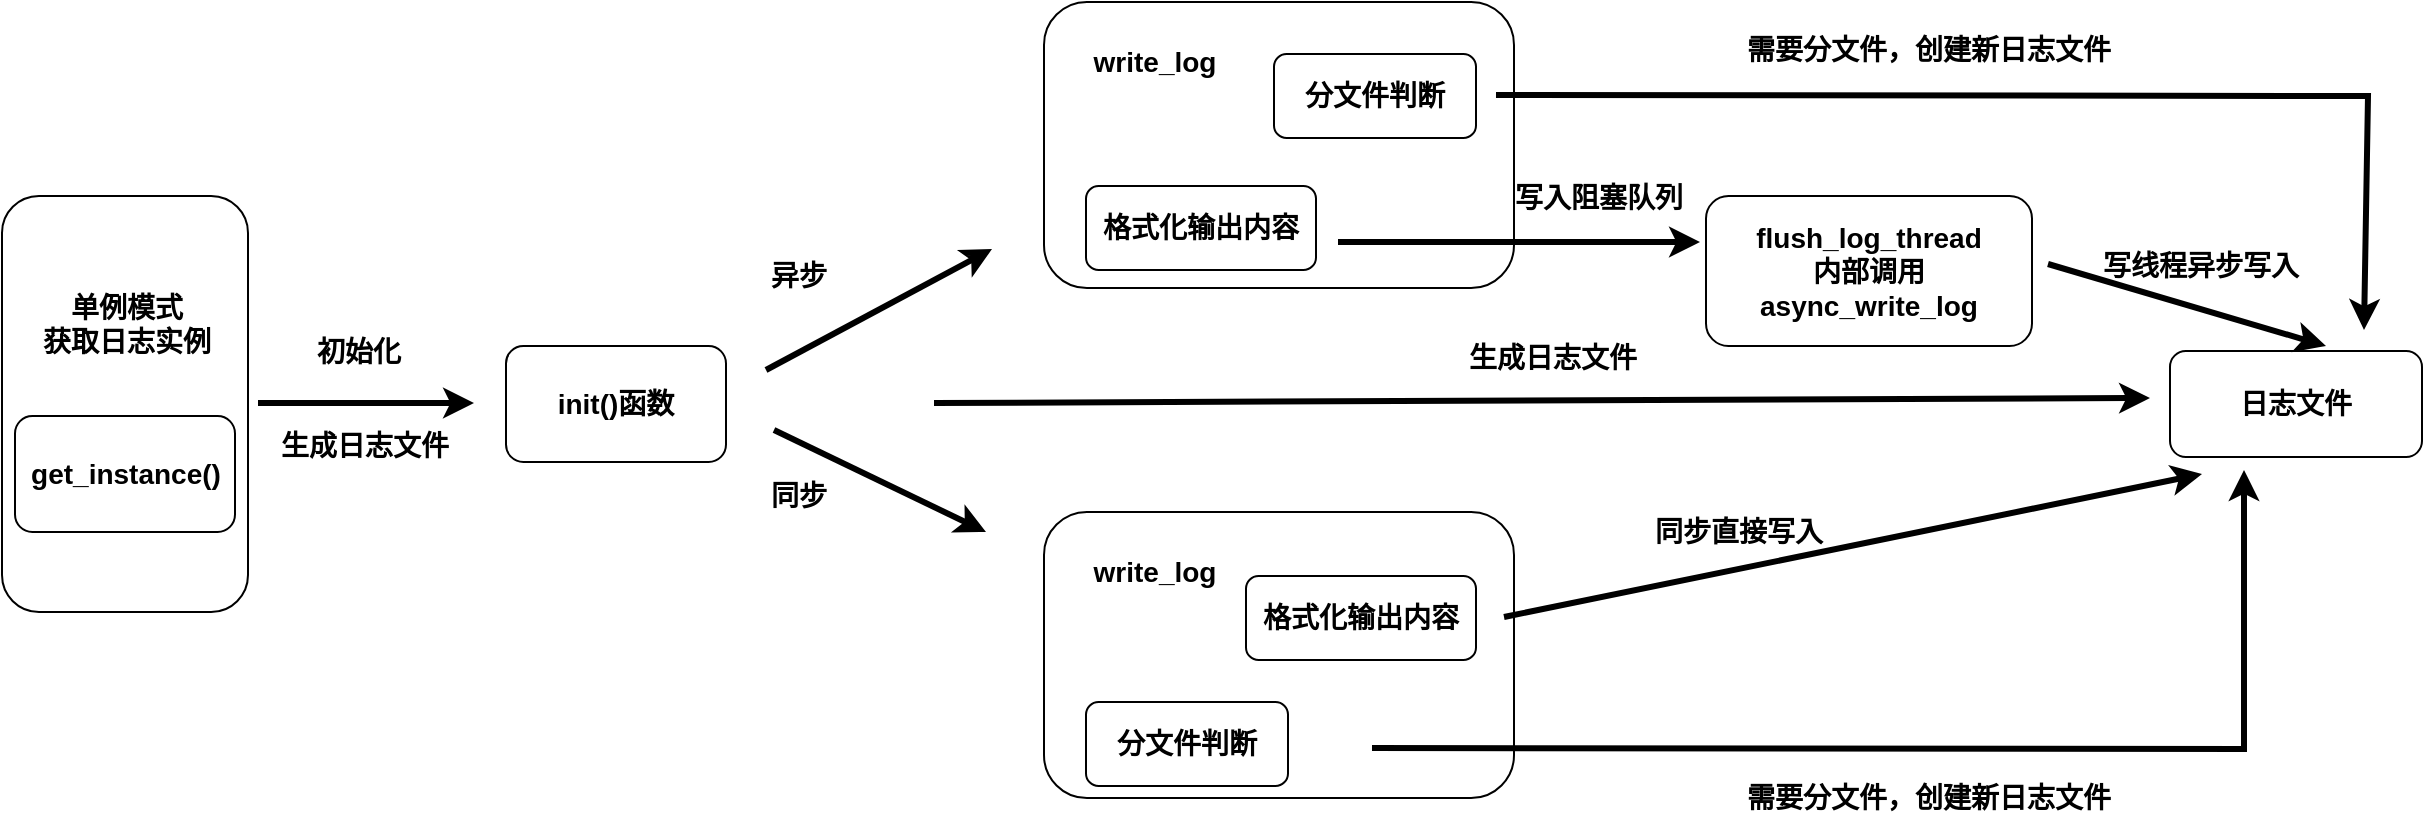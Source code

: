 <mxfile version="24.2.1" type="device">
  <diagram id="WTSOYd9RNrSEFyffm4Ss" name="日志系统">
    <mxGraphModel dx="3161" dy="1782" grid="0" gridSize="10" guides="1" tooltips="1" connect="1" arrows="1" fold="1" page="0" pageScale="1" pageWidth="4681" pageHeight="3300" background="#ffffff" math="0" shadow="0">
      <root>
        <mxCell id="0" />
        <mxCell id="1" parent="0" />
        <mxCell id="VsNNf81IzaUH2iYFKdmN-1" value="" style="rounded=1;whiteSpace=wrap;html=1;" parent="1" vertex="1">
          <mxGeometry x="-453" y="-138" width="123" height="208" as="geometry" />
        </mxCell>
        <mxCell id="VsNNf81IzaUH2iYFKdmN-2" value="&lt;b&gt;&lt;font style=&quot;font-size: 14px;&quot;&gt;单例模式&lt;/font&gt;&lt;/b&gt;&lt;div&gt;&lt;b&gt;&lt;font style=&quot;font-size: 14px;&quot;&gt;获取日志实例&lt;/font&gt;&lt;/b&gt;&lt;/div&gt;" style="text;html=1;align=center;verticalAlign=middle;resizable=0;points=[];autosize=1;strokeColor=none;fillColor=none;" parent="1" vertex="1">
          <mxGeometry x="-442.5" y="-97" width="102" height="46" as="geometry" />
        </mxCell>
        <mxCell id="VsNNf81IzaUH2iYFKdmN-3" value="&lt;b&gt;&lt;font style=&quot;font-size: 14px;&quot;&gt;get_instance()&lt;/font&gt;&lt;/b&gt;" style="rounded=1;whiteSpace=wrap;html=1;" parent="1" vertex="1">
          <mxGeometry x="-446.5" y="-28" width="110" height="58" as="geometry" />
        </mxCell>
        <mxCell id="VsNNf81IzaUH2iYFKdmN-4" value="" style="endArrow=classic;html=1;rounded=0;strokeWidth=3;" parent="1" edge="1">
          <mxGeometry width="50" height="50" relative="1" as="geometry">
            <mxPoint x="-325" y="-34.5" as="sourcePoint" />
            <mxPoint x="-217" y="-34.5" as="targetPoint" />
          </mxGeometry>
        </mxCell>
        <mxCell id="VsNNf81IzaUH2iYFKdmN-5" value="&lt;b&gt;&lt;font style=&quot;font-size: 14px;&quot;&gt;初始化&lt;/font&gt;&lt;/b&gt;" style="text;html=1;align=center;verticalAlign=middle;resizable=0;points=[];autosize=1;strokeColor=none;fillColor=none;" parent="1" vertex="1">
          <mxGeometry x="-305" y="-75" width="60" height="29" as="geometry" />
        </mxCell>
        <mxCell id="VsNNf81IzaUH2iYFKdmN-6" value="&lt;b&gt;&lt;font style=&quot;font-size: 14px;&quot;&gt;生成日志文件&lt;/font&gt;&lt;/b&gt;" style="text;html=1;align=center;verticalAlign=middle;resizable=0;points=[];autosize=1;strokeColor=none;fillColor=none;" parent="1" vertex="1">
          <mxGeometry x="-323" y="-28" width="102" height="29" as="geometry" />
        </mxCell>
        <mxCell id="VsNNf81IzaUH2iYFKdmN-7" value="&lt;b&gt;&lt;font style=&quot;font-size: 14px;&quot;&gt;init()函数&lt;/font&gt;&lt;/b&gt;" style="rounded=1;whiteSpace=wrap;html=1;" parent="1" vertex="1">
          <mxGeometry x="-201" y="-63" width="110" height="58" as="geometry" />
        </mxCell>
        <mxCell id="VsNNf81IzaUH2iYFKdmN-8" value="" style="endArrow=classic;html=1;rounded=0;strokeWidth=3;" parent="1" edge="1">
          <mxGeometry width="50" height="50" relative="1" as="geometry">
            <mxPoint x="-71" y="-51" as="sourcePoint" />
            <mxPoint x="42" y="-111.5" as="targetPoint" />
          </mxGeometry>
        </mxCell>
        <mxCell id="VsNNf81IzaUH2iYFKdmN-9" value="" style="endArrow=classic;html=1;rounded=0;strokeWidth=3;" parent="1" edge="1">
          <mxGeometry width="50" height="50" relative="1" as="geometry">
            <mxPoint x="-67" y="-21" as="sourcePoint" />
            <mxPoint x="39" y="30" as="targetPoint" />
          </mxGeometry>
        </mxCell>
        <mxCell id="VsNNf81IzaUH2iYFKdmN-10" value="&lt;b&gt;&lt;font style=&quot;font-size: 14px;&quot;&gt;异步&lt;/font&gt;&lt;span style=&quot;color: rgba(0, 0, 0, 0); font-family: monospace; font-size: 0px; text-align: start;&quot;&gt;%3CmxGraphModel%3E%3Croot%3E%3CmxCell%20id%3D%220%22%2F%3E%3CmxCell%20id%3D%221%22%20parent%3D%220%22%2F%3E%3CmxCell%20id%3D%222%22%20value%3D%22%26lt%3Bb%26gt%3B%26lt%3Bfont%20style%3D%26quot%3Bfont-size%3A%2014px%3B%26quot%3B%26gt%3B%E5%88%9D%E5%A7%8B%E5%8C%96%26lt%3B%2Ffont%26gt%3B%26lt%3B%2Fb%26gt%3B%22%20style%3D%22text%3Bhtml%3D1%3Balign%3Dcenter%3BverticalAlign%3Dmiddle%3Bresizable%3D0%3Bpoints%3D%5B%5D%3Bautosize%3D1%3BstrokeColor%3Dnone%3BfillColor%3Dnone%3B%22%20vertex%3D%221%22%20parent%3D%221%22%3E%3CmxGeometry%20x%3D%22-305%22%20y%3D%22-75%22%20width%3D%2260%22%20height%3D%2229%22%20as%3D%22geometry%22%2F%3E%3C%2FmxCell%3E%3C%2Froot%3E%3C%2FmxGraphModel%3E&lt;/span&gt;&lt;/b&gt;" style="text;html=1;align=center;verticalAlign=middle;resizable=0;points=[];autosize=1;strokeColor=none;fillColor=none;" parent="1" vertex="1">
          <mxGeometry x="-78" y="-113" width="46" height="29" as="geometry" />
        </mxCell>
        <mxCell id="VsNNf81IzaUH2iYFKdmN-11" value="&lt;span style=&quot;font-size: 14px;&quot;&gt;&lt;b&gt;同步&lt;/b&gt;&lt;/span&gt;" style="text;html=1;align=center;verticalAlign=middle;resizable=0;points=[];autosize=1;strokeColor=none;fillColor=none;" parent="1" vertex="1">
          <mxGeometry x="-78" y="-3" width="46" height="29" as="geometry" />
        </mxCell>
        <mxCell id="VsNNf81IzaUH2iYFKdmN-12" value="" style="rounded=1;whiteSpace=wrap;html=1;" parent="1" vertex="1">
          <mxGeometry x="68" y="-235" width="235" height="143" as="geometry" />
        </mxCell>
        <mxCell id="VsNNf81IzaUH2iYFKdmN-14" value="&lt;b&gt;&lt;font style=&quot;font-size: 14px;&quot;&gt;write_log&lt;/font&gt;&lt;/b&gt;" style="text;html=1;align=center;verticalAlign=middle;resizable=0;points=[];autosize=1;strokeColor=none;fillColor=none;" parent="1" vertex="1">
          <mxGeometry x="83" y="-220" width="79" height="29" as="geometry" />
        </mxCell>
        <mxCell id="VsNNf81IzaUH2iYFKdmN-15" value="&lt;b&gt;&lt;font style=&quot;font-size: 14px;&quot;&gt;分文件判断&lt;/font&gt;&lt;/b&gt;" style="rounded=1;whiteSpace=wrap;html=1;" parent="1" vertex="1">
          <mxGeometry x="183" y="-209" width="101" height="42" as="geometry" />
        </mxCell>
        <mxCell id="VsNNf81IzaUH2iYFKdmN-16" value="&lt;b&gt;&lt;font style=&quot;font-size: 14px;&quot;&gt;格式化输出内容&lt;/font&gt;&lt;/b&gt;" style="rounded=1;whiteSpace=wrap;html=1;" parent="1" vertex="1">
          <mxGeometry x="89" y="-143" width="115" height="42" as="geometry" />
        </mxCell>
        <mxCell id="VsNNf81IzaUH2iYFKdmN-17" value="" style="rounded=1;whiteSpace=wrap;html=1;" parent="1" vertex="1">
          <mxGeometry x="68" y="20" width="235" height="143" as="geometry" />
        </mxCell>
        <mxCell id="VsNNf81IzaUH2iYFKdmN-18" value="&lt;b&gt;&lt;font style=&quot;font-size: 14px;&quot;&gt;write_log&lt;/font&gt;&lt;/b&gt;" style="text;html=1;align=center;verticalAlign=middle;resizable=0;points=[];autosize=1;strokeColor=none;fillColor=none;" parent="1" vertex="1">
          <mxGeometry x="83" y="35" width="79" height="29" as="geometry" />
        </mxCell>
        <mxCell id="VsNNf81IzaUH2iYFKdmN-19" value="&lt;b&gt;&lt;font style=&quot;font-size: 14px;&quot;&gt;分文件判断&lt;/font&gt;&lt;/b&gt;" style="rounded=1;whiteSpace=wrap;html=1;" parent="1" vertex="1">
          <mxGeometry x="89" y="115" width="101" height="42" as="geometry" />
        </mxCell>
        <mxCell id="VsNNf81IzaUH2iYFKdmN-20" value="&lt;b&gt;&lt;font style=&quot;font-size: 14px;&quot;&gt;格式化输出内容&lt;/font&gt;&lt;/b&gt;" style="rounded=1;whiteSpace=wrap;html=1;" parent="1" vertex="1">
          <mxGeometry x="169" y="52" width="115" height="42" as="geometry" />
        </mxCell>
        <mxCell id="VsNNf81IzaUH2iYFKdmN-21" value="&lt;b&gt;&lt;font style=&quot;font-size: 14px;&quot;&gt;flush_log_thread&lt;/font&gt;&lt;/b&gt;&lt;div&gt;&lt;b&gt;&lt;font style=&quot;font-size: 14px;&quot;&gt;内部调用&lt;/font&gt;&lt;/b&gt;&lt;/div&gt;&lt;div&gt;&lt;b&gt;&lt;font style=&quot;font-size: 14px;&quot;&gt;async_write_log&lt;/font&gt;&lt;/b&gt;&lt;/div&gt;" style="rounded=1;whiteSpace=wrap;html=1;" parent="1" vertex="1">
          <mxGeometry x="399" y="-138" width="163" height="75" as="geometry" />
        </mxCell>
        <mxCell id="VsNNf81IzaUH2iYFKdmN-22" value="" style="endArrow=classic;html=1;rounded=0;strokeWidth=3;" parent="1" edge="1">
          <mxGeometry width="50" height="50" relative="1" as="geometry">
            <mxPoint x="215" y="-115" as="sourcePoint" />
            <mxPoint x="396" y="-115" as="targetPoint" />
          </mxGeometry>
        </mxCell>
        <mxCell id="VsNNf81IzaUH2iYFKdmN-23" value="&lt;b&gt;&lt;font style=&quot;font-size: 14px;&quot;&gt;写入阻塞队列&lt;/font&gt;&lt;/b&gt;" style="text;html=1;align=center;verticalAlign=middle;resizable=0;points=[];autosize=1;strokeColor=none;fillColor=none;" parent="1" vertex="1">
          <mxGeometry x="294" y="-152" width="102" height="29" as="geometry" />
        </mxCell>
        <mxCell id="VsNNf81IzaUH2iYFKdmN-24" value="&lt;span style=&quot;font-size: 14px;&quot;&gt;&lt;b&gt;日志文件&lt;/b&gt;&lt;/span&gt;" style="rounded=1;whiteSpace=wrap;html=1;" parent="1" vertex="1">
          <mxGeometry x="631" y="-60.5" width="126" height="53" as="geometry" />
        </mxCell>
        <mxCell id="VsNNf81IzaUH2iYFKdmN-25" value="" style="endArrow=classic;html=1;rounded=0;strokeWidth=3;" parent="1" edge="1">
          <mxGeometry width="50" height="50" relative="1" as="geometry">
            <mxPoint x="570" y="-104" as="sourcePoint" />
            <mxPoint x="709" y="-63" as="targetPoint" />
          </mxGeometry>
        </mxCell>
        <mxCell id="VsNNf81IzaUH2iYFKdmN-26" value="&lt;b&gt;&lt;font style=&quot;font-size: 14px;&quot;&gt;写线程异步写入&lt;/font&gt;&lt;/b&gt;" style="text;html=1;align=center;verticalAlign=middle;resizable=0;points=[];autosize=1;strokeColor=none;fillColor=none;" parent="1" vertex="1">
          <mxGeometry x="588" y="-118" width="116" height="29" as="geometry" />
        </mxCell>
        <mxCell id="VsNNf81IzaUH2iYFKdmN-27" value="" style="endArrow=classic;html=1;rounded=0;strokeWidth=3;" parent="1" edge="1">
          <mxGeometry width="50" height="50" relative="1" as="geometry">
            <mxPoint x="294" y="-188.5" as="sourcePoint" />
            <mxPoint x="728" y="-71" as="targetPoint" />
            <Array as="points">
              <mxPoint x="730" y="-188" />
            </Array>
          </mxGeometry>
        </mxCell>
        <mxCell id="VsNNf81IzaUH2iYFKdmN-28" value="&lt;b&gt;&lt;font style=&quot;font-size: 14px;&quot;&gt;需要分文件，创建新日志文件&lt;/font&gt;&lt;/b&gt;" style="text;html=1;align=center;verticalAlign=middle;resizable=0;points=[];autosize=1;strokeColor=none;fillColor=none;" parent="1" vertex="1">
          <mxGeometry x="410" y="-226" width="200" height="29" as="geometry" />
        </mxCell>
        <mxCell id="VsNNf81IzaUH2iYFKdmN-29" value="" style="endArrow=classic;html=1;rounded=0;strokeWidth=3;" parent="1" edge="1">
          <mxGeometry width="50" height="50" relative="1" as="geometry">
            <mxPoint x="13" y="-34.5" as="sourcePoint" />
            <mxPoint x="621" y="-37" as="targetPoint" />
          </mxGeometry>
        </mxCell>
        <mxCell id="VsNNf81IzaUH2iYFKdmN-30" value="&lt;b&gt;&lt;font style=&quot;font-size: 14px;&quot;&gt;生成日志文件&lt;/font&gt;&lt;/b&gt;" style="text;html=1;align=center;verticalAlign=middle;resizable=0;points=[];autosize=1;strokeColor=none;fillColor=none;" parent="1" vertex="1">
          <mxGeometry x="271" y="-72" width="102" height="29" as="geometry" />
        </mxCell>
        <mxCell id="VsNNf81IzaUH2iYFKdmN-31" value="" style="endArrow=classic;html=1;rounded=0;strokeWidth=3;" parent="1" edge="1">
          <mxGeometry width="50" height="50" relative="1" as="geometry">
            <mxPoint x="298" y="72.5" as="sourcePoint" />
            <mxPoint x="647" y="1" as="targetPoint" />
          </mxGeometry>
        </mxCell>
        <mxCell id="VsNNf81IzaUH2iYFKdmN-32" value="&lt;b&gt;&lt;font style=&quot;font-size: 14px;&quot;&gt;同步直接写入&lt;/font&gt;&lt;/b&gt;" style="text;html=1;align=center;verticalAlign=middle;resizable=0;points=[];autosize=1;strokeColor=none;fillColor=none;" parent="1" vertex="1">
          <mxGeometry x="364" y="15" width="102" height="29" as="geometry" />
        </mxCell>
        <mxCell id="VsNNf81IzaUH2iYFKdmN-33" value="" style="endArrow=classic;html=1;rounded=0;strokeWidth=3;" parent="1" edge="1">
          <mxGeometry width="50" height="50" relative="1" as="geometry">
            <mxPoint x="232" y="138" as="sourcePoint" />
            <mxPoint x="668" y="-1" as="targetPoint" />
            <Array as="points">
              <mxPoint x="668" y="138.5" />
            </Array>
          </mxGeometry>
        </mxCell>
        <mxCell id="VsNNf81IzaUH2iYFKdmN-34" value="&lt;b&gt;&lt;font style=&quot;font-size: 14px;&quot;&gt;需要分文件，创建新日志文件&lt;/font&gt;&lt;/b&gt;" style="text;html=1;align=center;verticalAlign=middle;resizable=0;points=[];autosize=1;strokeColor=none;fillColor=none;" parent="1" vertex="1">
          <mxGeometry x="410" y="148" width="200" height="29" as="geometry" />
        </mxCell>
      </root>
    </mxGraphModel>
  </diagram>
</mxfile>
